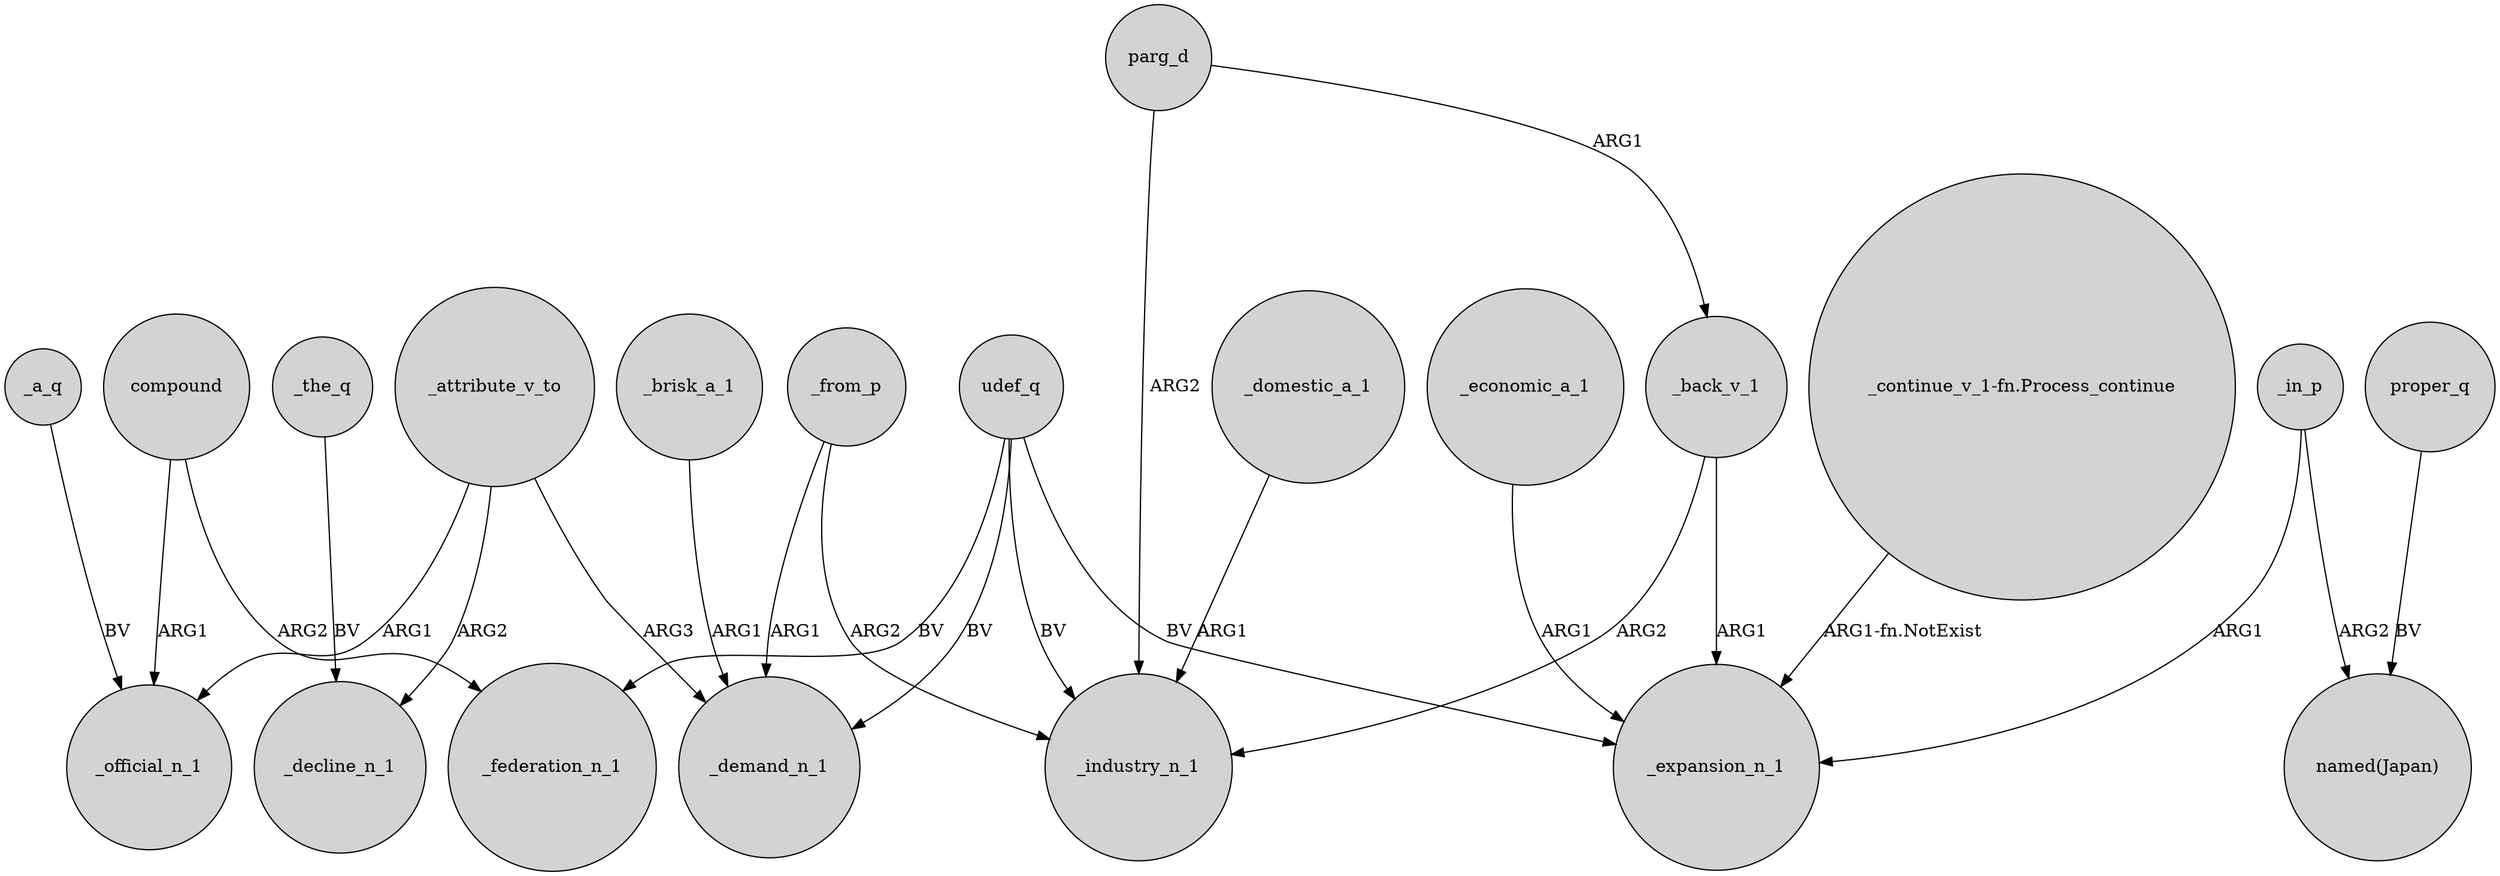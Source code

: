 digraph {
	node [shape=circle style=filled]
	udef_q -> _federation_n_1 [label=BV]
	parg_d -> _industry_n_1 [label=ARG2]
	_attribute_v_to -> _official_n_1 [label=ARG1]
	_in_p -> _expansion_n_1 [label=ARG1]
	_from_p -> _industry_n_1 [label=ARG2]
	_attribute_v_to -> _demand_n_1 [label=ARG3]
	_from_p -> _demand_n_1 [label=ARG1]
	"_continue_v_1-fn.Process_continue" -> _expansion_n_1 [label="ARG1-fn.NotExist"]
	_the_q -> _decline_n_1 [label=BV]
	proper_q -> "named(Japan)" [label=BV]
	_attribute_v_to -> _decline_n_1 [label=ARG2]
	_brisk_a_1 -> _demand_n_1 [label=ARG1]
	compound -> _federation_n_1 [label=ARG2]
	_economic_a_1 -> _expansion_n_1 [label=ARG1]
	_a_q -> _official_n_1 [label=BV]
	_domestic_a_1 -> _industry_n_1 [label=ARG1]
	udef_q -> _demand_n_1 [label=BV]
	_back_v_1 -> _industry_n_1 [label=ARG2]
	udef_q -> _expansion_n_1 [label=BV]
	parg_d -> _back_v_1 [label=ARG1]
	compound -> _official_n_1 [label=ARG1]
	_back_v_1 -> _expansion_n_1 [label=ARG1]
	_in_p -> "named(Japan)" [label=ARG2]
	udef_q -> _industry_n_1 [label=BV]
}
